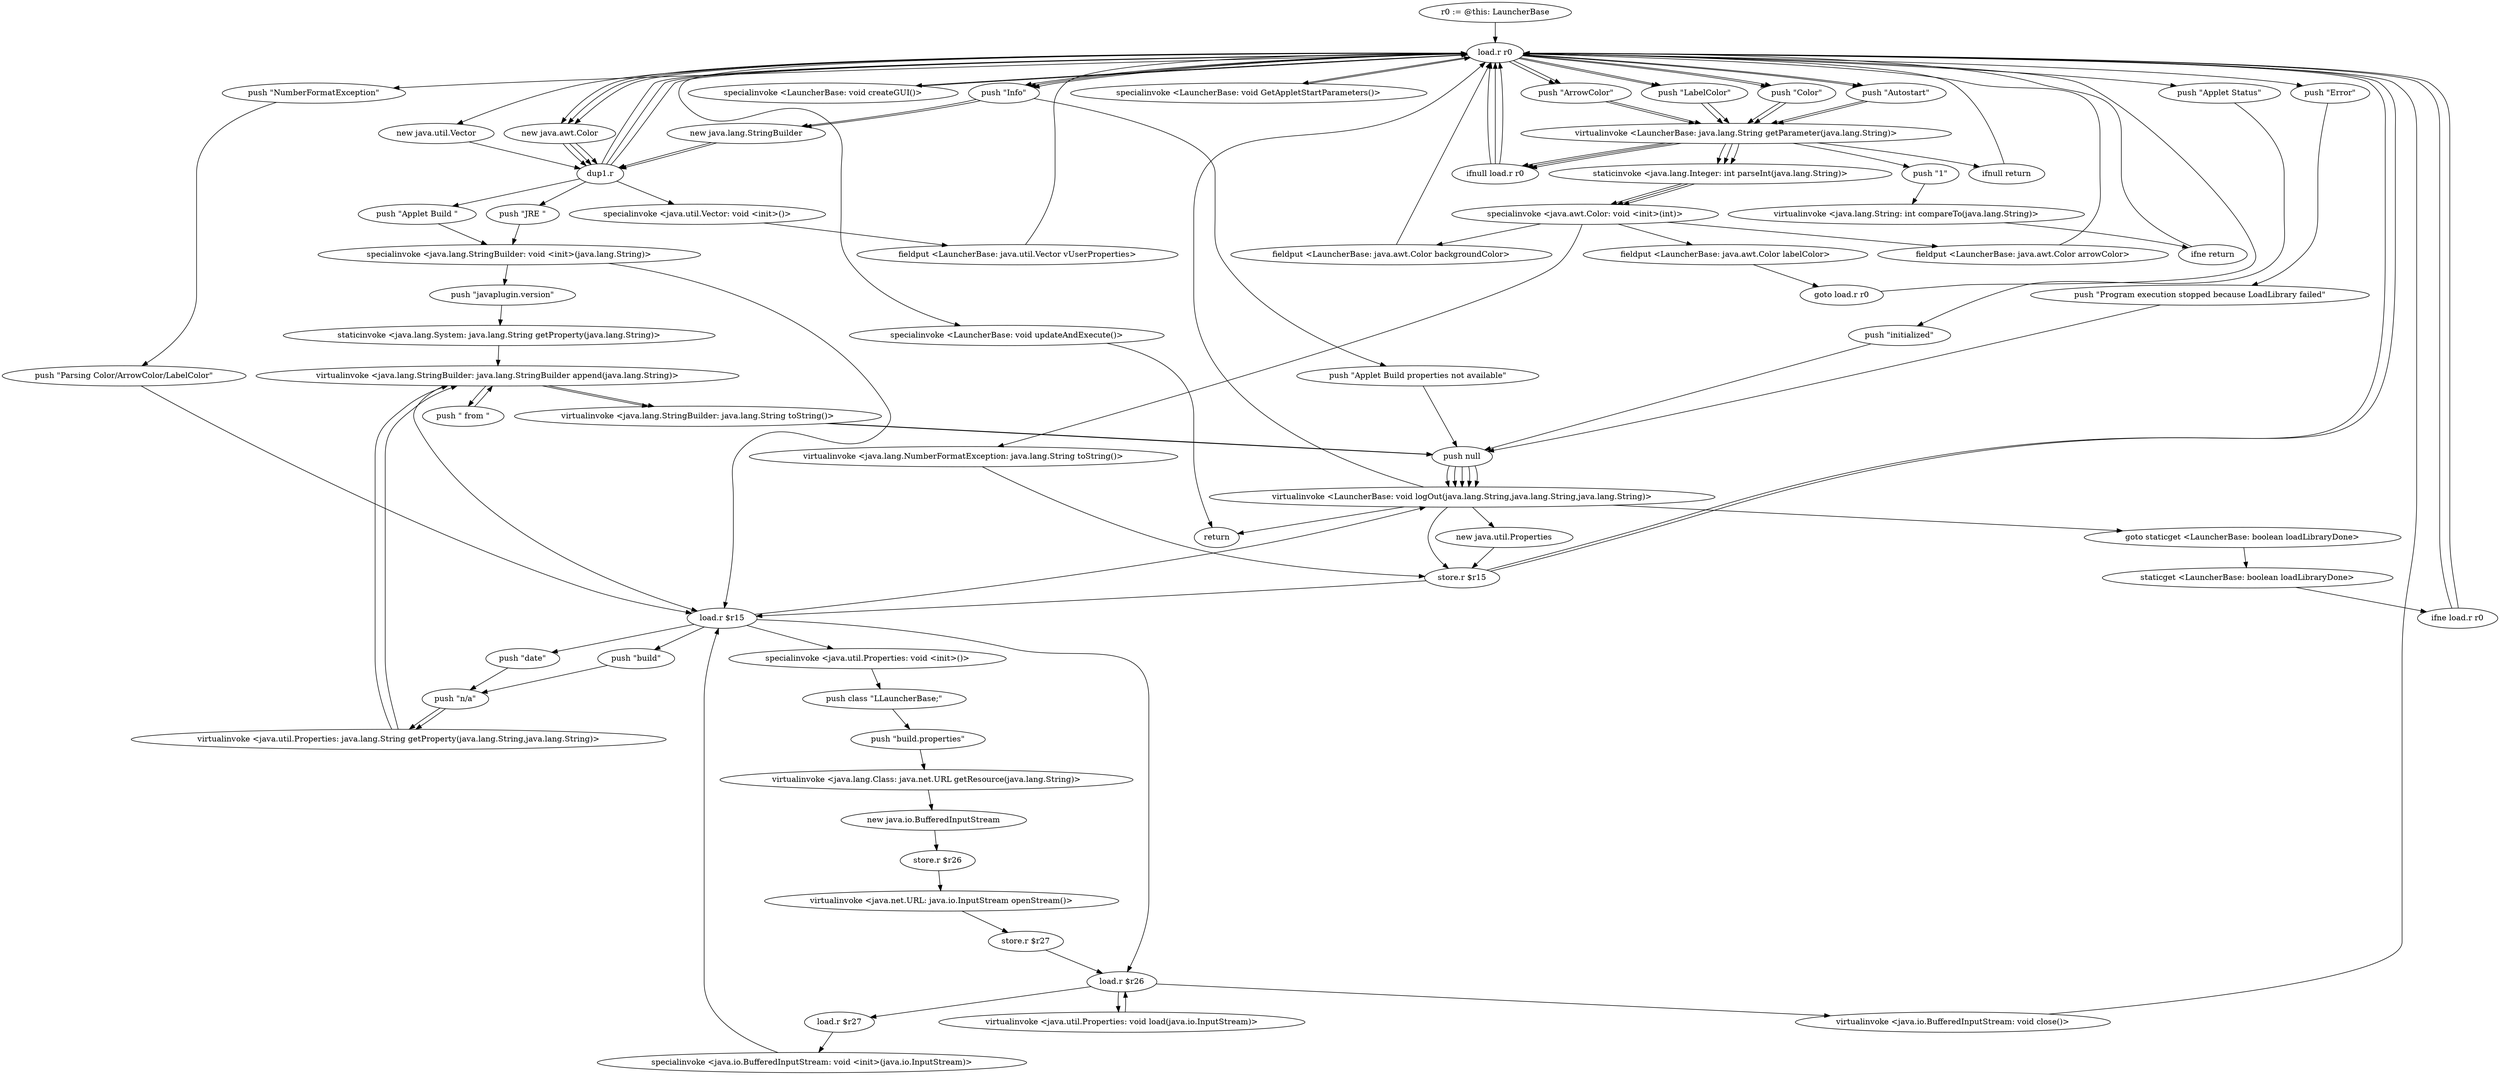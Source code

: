 digraph "" {
    "r0 := @this: LauncherBase"
    "load.r r0"
    "r0 := @this: LauncherBase"->"load.r r0";
    "new java.util.Vector"
    "load.r r0"->"new java.util.Vector";
    "dup1.r"
    "new java.util.Vector"->"dup1.r";
    "specialinvoke <java.util.Vector: void <init>()>"
    "dup1.r"->"specialinvoke <java.util.Vector: void <init>()>";
    "fieldput <LauncherBase: java.util.Vector vUserProperties>"
    "specialinvoke <java.util.Vector: void <init>()>"->"fieldput <LauncherBase: java.util.Vector vUserProperties>";
    "fieldput <LauncherBase: java.util.Vector vUserProperties>"->"load.r r0";
    "push \"Color\""
    "load.r r0"->"push \"Color\"";
    "virtualinvoke <LauncherBase: java.lang.String getParameter(java.lang.String)>"
    "push \"Color\""->"virtualinvoke <LauncherBase: java.lang.String getParameter(java.lang.String)>";
    "ifnull load.r r0"
    "virtualinvoke <LauncherBase: java.lang.String getParameter(java.lang.String)>"->"ifnull load.r r0";
    "ifnull load.r r0"->"load.r r0";
    "new java.awt.Color"
    "load.r r0"->"new java.awt.Color";
    "new java.awt.Color"->"dup1.r";
    "dup1.r"->"load.r r0";
    "load.r r0"->"push \"Color\"";
    "push \"Color\""->"virtualinvoke <LauncherBase: java.lang.String getParameter(java.lang.String)>";
    "staticinvoke <java.lang.Integer: int parseInt(java.lang.String)>"
    "virtualinvoke <LauncherBase: java.lang.String getParameter(java.lang.String)>"->"staticinvoke <java.lang.Integer: int parseInt(java.lang.String)>";
    "specialinvoke <java.awt.Color: void <init>(int)>"
    "staticinvoke <java.lang.Integer: int parseInt(java.lang.String)>"->"specialinvoke <java.awt.Color: void <init>(int)>";
    "fieldput <LauncherBase: java.awt.Color backgroundColor>"
    "specialinvoke <java.awt.Color: void <init>(int)>"->"fieldput <LauncherBase: java.awt.Color backgroundColor>";
    "fieldput <LauncherBase: java.awt.Color backgroundColor>"->"load.r r0";
    "push \"ArrowColor\""
    "load.r r0"->"push \"ArrowColor\"";
    "push \"ArrowColor\""->"virtualinvoke <LauncherBase: java.lang.String getParameter(java.lang.String)>";
    "virtualinvoke <LauncherBase: java.lang.String getParameter(java.lang.String)>"->"ifnull load.r r0";
    "ifnull load.r r0"->"load.r r0";
    "load.r r0"->"new java.awt.Color";
    "new java.awt.Color"->"dup1.r";
    "dup1.r"->"load.r r0";
    "load.r r0"->"push \"ArrowColor\"";
    "push \"ArrowColor\""->"virtualinvoke <LauncherBase: java.lang.String getParameter(java.lang.String)>";
    "virtualinvoke <LauncherBase: java.lang.String getParameter(java.lang.String)>"->"staticinvoke <java.lang.Integer: int parseInt(java.lang.String)>";
    "staticinvoke <java.lang.Integer: int parseInt(java.lang.String)>"->"specialinvoke <java.awt.Color: void <init>(int)>";
    "fieldput <LauncherBase: java.awt.Color arrowColor>"
    "specialinvoke <java.awt.Color: void <init>(int)>"->"fieldput <LauncherBase: java.awt.Color arrowColor>";
    "fieldput <LauncherBase: java.awt.Color arrowColor>"->"load.r r0";
    "push \"LabelColor\""
    "load.r r0"->"push \"LabelColor\"";
    "push \"LabelColor\""->"virtualinvoke <LauncherBase: java.lang.String getParameter(java.lang.String)>";
    "virtualinvoke <LauncherBase: java.lang.String getParameter(java.lang.String)>"->"ifnull load.r r0";
    "ifnull load.r r0"->"load.r r0";
    "load.r r0"->"new java.awt.Color";
    "new java.awt.Color"->"dup1.r";
    "dup1.r"->"load.r r0";
    "load.r r0"->"push \"LabelColor\"";
    "push \"LabelColor\""->"virtualinvoke <LauncherBase: java.lang.String getParameter(java.lang.String)>";
    "virtualinvoke <LauncherBase: java.lang.String getParameter(java.lang.String)>"->"staticinvoke <java.lang.Integer: int parseInt(java.lang.String)>";
    "staticinvoke <java.lang.Integer: int parseInt(java.lang.String)>"->"specialinvoke <java.awt.Color: void <init>(int)>";
    "fieldput <LauncherBase: java.awt.Color labelColor>"
    "specialinvoke <java.awt.Color: void <init>(int)>"->"fieldput <LauncherBase: java.awt.Color labelColor>";
    "goto load.r r0"
    "fieldput <LauncherBase: java.awt.Color labelColor>"->"goto load.r r0";
    "goto load.r r0"->"load.r r0";
    "specialinvoke <LauncherBase: void createGUI()>"
    "load.r r0"->"specialinvoke <LauncherBase: void createGUI()>";
    "specialinvoke <LauncherBase: void createGUI()>"->"load.r r0";
    "push \"Info\""
    "load.r r0"->"push \"Info\"";
    "new java.lang.StringBuilder"
    "push \"Info\""->"new java.lang.StringBuilder";
    "new java.lang.StringBuilder"->"dup1.r";
    "push \"JRE \""
    "dup1.r"->"push \"JRE \"";
    "specialinvoke <java.lang.StringBuilder: void <init>(java.lang.String)>"
    "push \"JRE \""->"specialinvoke <java.lang.StringBuilder: void <init>(java.lang.String)>";
    "push \"javaplugin.version\""
    "specialinvoke <java.lang.StringBuilder: void <init>(java.lang.String)>"->"push \"javaplugin.version\"";
    "staticinvoke <java.lang.System: java.lang.String getProperty(java.lang.String)>"
    "push \"javaplugin.version\""->"staticinvoke <java.lang.System: java.lang.String getProperty(java.lang.String)>";
    "virtualinvoke <java.lang.StringBuilder: java.lang.StringBuilder append(java.lang.String)>"
    "staticinvoke <java.lang.System: java.lang.String getProperty(java.lang.String)>"->"virtualinvoke <java.lang.StringBuilder: java.lang.StringBuilder append(java.lang.String)>";
    "virtualinvoke <java.lang.StringBuilder: java.lang.String toString()>"
    "virtualinvoke <java.lang.StringBuilder: java.lang.StringBuilder append(java.lang.String)>"->"virtualinvoke <java.lang.StringBuilder: java.lang.String toString()>";
    "push null"
    "virtualinvoke <java.lang.StringBuilder: java.lang.String toString()>"->"push null";
    "virtualinvoke <LauncherBase: void logOut(java.lang.String,java.lang.String,java.lang.String)>"
    "push null"->"virtualinvoke <LauncherBase: void logOut(java.lang.String,java.lang.String,java.lang.String)>";
    "new java.util.Properties"
    "virtualinvoke <LauncherBase: void logOut(java.lang.String,java.lang.String,java.lang.String)>"->"new java.util.Properties";
    "store.r $r15"
    "new java.util.Properties"->"store.r $r15";
    "load.r $r15"
    "store.r $r15"->"load.r $r15";
    "specialinvoke <java.util.Properties: void <init>()>"
    "load.r $r15"->"specialinvoke <java.util.Properties: void <init>()>";
    "push class \"LLauncherBase;\""
    "specialinvoke <java.util.Properties: void <init>()>"->"push class \"LLauncherBase;\"";
    "push \"build.properties\""
    "push class \"LLauncherBase;\""->"push \"build.properties\"";
    "virtualinvoke <java.lang.Class: java.net.URL getResource(java.lang.String)>"
    "push \"build.properties\""->"virtualinvoke <java.lang.Class: java.net.URL getResource(java.lang.String)>";
    "new java.io.BufferedInputStream"
    "virtualinvoke <java.lang.Class: java.net.URL getResource(java.lang.String)>"->"new java.io.BufferedInputStream";
    "store.r $r26"
    "new java.io.BufferedInputStream"->"store.r $r26";
    "virtualinvoke <java.net.URL: java.io.InputStream openStream()>"
    "store.r $r26"->"virtualinvoke <java.net.URL: java.io.InputStream openStream()>";
    "store.r $r27"
    "virtualinvoke <java.net.URL: java.io.InputStream openStream()>"->"store.r $r27";
    "load.r $r26"
    "store.r $r27"->"load.r $r26";
    "load.r $r27"
    "load.r $r26"->"load.r $r27";
    "specialinvoke <java.io.BufferedInputStream: void <init>(java.io.InputStream)>"
    "load.r $r27"->"specialinvoke <java.io.BufferedInputStream: void <init>(java.io.InputStream)>";
    "specialinvoke <java.io.BufferedInputStream: void <init>(java.io.InputStream)>"->"load.r $r15";
    "load.r $r15"->"load.r $r26";
    "virtualinvoke <java.util.Properties: void load(java.io.InputStream)>"
    "load.r $r26"->"virtualinvoke <java.util.Properties: void load(java.io.InputStream)>";
    "virtualinvoke <java.util.Properties: void load(java.io.InputStream)>"->"load.r $r26";
    "virtualinvoke <java.io.BufferedInputStream: void close()>"
    "load.r $r26"->"virtualinvoke <java.io.BufferedInputStream: void close()>";
    "virtualinvoke <java.io.BufferedInputStream: void close()>"->"load.r r0";
    "load.r r0"->"push \"Info\"";
    "push \"Info\""->"new java.lang.StringBuilder";
    "new java.lang.StringBuilder"->"dup1.r";
    "push \"Applet Build \""
    "dup1.r"->"push \"Applet Build \"";
    "push \"Applet Build \""->"specialinvoke <java.lang.StringBuilder: void <init>(java.lang.String)>";
    "specialinvoke <java.lang.StringBuilder: void <init>(java.lang.String)>"->"load.r $r15";
    "push \"build\""
    "load.r $r15"->"push \"build\"";
    "push \"n/a\""
    "push \"build\""->"push \"n/a\"";
    "virtualinvoke <java.util.Properties: java.lang.String getProperty(java.lang.String,java.lang.String)>"
    "push \"n/a\""->"virtualinvoke <java.util.Properties: java.lang.String getProperty(java.lang.String,java.lang.String)>";
    "virtualinvoke <java.util.Properties: java.lang.String getProperty(java.lang.String,java.lang.String)>"->"virtualinvoke <java.lang.StringBuilder: java.lang.StringBuilder append(java.lang.String)>";
    "push \" from \""
    "virtualinvoke <java.lang.StringBuilder: java.lang.StringBuilder append(java.lang.String)>"->"push \" from \"";
    "push \" from \""->"virtualinvoke <java.lang.StringBuilder: java.lang.StringBuilder append(java.lang.String)>";
    "virtualinvoke <java.lang.StringBuilder: java.lang.StringBuilder append(java.lang.String)>"->"load.r $r15";
    "push \"date\""
    "load.r $r15"->"push \"date\"";
    "push \"date\""->"push \"n/a\"";
    "push \"n/a\""->"virtualinvoke <java.util.Properties: java.lang.String getProperty(java.lang.String,java.lang.String)>";
    "virtualinvoke <java.util.Properties: java.lang.String getProperty(java.lang.String,java.lang.String)>"->"virtualinvoke <java.lang.StringBuilder: java.lang.StringBuilder append(java.lang.String)>";
    "virtualinvoke <java.lang.StringBuilder: java.lang.StringBuilder append(java.lang.String)>"->"virtualinvoke <java.lang.StringBuilder: java.lang.String toString()>";
    "virtualinvoke <java.lang.StringBuilder: java.lang.String toString()>"->"push null";
    "push null"->"virtualinvoke <LauncherBase: void logOut(java.lang.String,java.lang.String,java.lang.String)>";
    "goto staticget <LauncherBase: boolean loadLibraryDone>"
    "virtualinvoke <LauncherBase: void logOut(java.lang.String,java.lang.String,java.lang.String)>"->"goto staticget <LauncherBase: boolean loadLibraryDone>";
    "staticget <LauncherBase: boolean loadLibraryDone>"
    "goto staticget <LauncherBase: boolean loadLibraryDone>"->"staticget <LauncherBase: boolean loadLibraryDone>";
    "ifne load.r r0"
    "staticget <LauncherBase: boolean loadLibraryDone>"->"ifne load.r r0";
    "ifne load.r r0"->"load.r r0";
    "push \"Error\""
    "load.r r0"->"push \"Error\"";
    "push \"Program execution stopped because LoadLibrary failed\""
    "push \"Error\""->"push \"Program execution stopped because LoadLibrary failed\"";
    "push \"Program execution stopped because LoadLibrary failed\""->"push null";
    "push null"->"virtualinvoke <LauncherBase: void logOut(java.lang.String,java.lang.String,java.lang.String)>";
    "return"
    "virtualinvoke <LauncherBase: void logOut(java.lang.String,java.lang.String,java.lang.String)>"->"return";
    "ifne load.r r0"->"load.r r0";
    "specialinvoke <LauncherBase: void GetAppletStartParameters()>"
    "load.r r0"->"specialinvoke <LauncherBase: void GetAppletStartParameters()>";
    "specialinvoke <LauncherBase: void GetAppletStartParameters()>"->"load.r r0";
    "push \"Applet Status\""
    "load.r r0"->"push \"Applet Status\"";
    "push \"initialized\""
    "push \"Applet Status\""->"push \"initialized\"";
    "push \"initialized\""->"push null";
    "push null"->"virtualinvoke <LauncherBase: void logOut(java.lang.String,java.lang.String,java.lang.String)>";
    "virtualinvoke <LauncherBase: void logOut(java.lang.String,java.lang.String,java.lang.String)>"->"load.r r0";
    "push \"Autostart\""
    "load.r r0"->"push \"Autostart\"";
    "push \"Autostart\""->"virtualinvoke <LauncherBase: java.lang.String getParameter(java.lang.String)>";
    "ifnull return"
    "virtualinvoke <LauncherBase: java.lang.String getParameter(java.lang.String)>"->"ifnull return";
    "ifnull return"->"load.r r0";
    "load.r r0"->"push \"Autostart\"";
    "push \"Autostart\""->"virtualinvoke <LauncherBase: java.lang.String getParameter(java.lang.String)>";
    "push \"1\""
    "virtualinvoke <LauncherBase: java.lang.String getParameter(java.lang.String)>"->"push \"1\"";
    "virtualinvoke <java.lang.String: int compareTo(java.lang.String)>"
    "push \"1\""->"virtualinvoke <java.lang.String: int compareTo(java.lang.String)>";
    "ifne return"
    "virtualinvoke <java.lang.String: int compareTo(java.lang.String)>"->"ifne return";
    "ifne return"->"load.r r0";
    "specialinvoke <LauncherBase: void updateAndExecute()>"
    "load.r r0"->"specialinvoke <LauncherBase: void updateAndExecute()>";
    "specialinvoke <LauncherBase: void updateAndExecute()>"->"return";
    "virtualinvoke <LauncherBase: void logOut(java.lang.String,java.lang.String,java.lang.String)>"->"store.r $r15";
    "store.r $r15"->"load.r r0";
    "load.r r0"->"push \"Info\"";
    "push \"Applet Build properties not available\""
    "push \"Info\""->"push \"Applet Build properties not available\"";
    "push \"Applet Build properties not available\""->"push null";
    "push null"->"virtualinvoke <LauncherBase: void logOut(java.lang.String,java.lang.String,java.lang.String)>";
    "virtualinvoke <java.lang.NumberFormatException: java.lang.String toString()>"
    "specialinvoke <java.awt.Color: void <init>(int)>"->"virtualinvoke <java.lang.NumberFormatException: java.lang.String toString()>";
    "virtualinvoke <java.lang.NumberFormatException: java.lang.String toString()>"->"store.r $r15";
    "store.r $r15"->"load.r r0";
    "push \"NumberFormatException\""
    "load.r r0"->"push \"NumberFormatException\"";
    "push \"Parsing Color/ArrowColor/LabelColor\""
    "push \"NumberFormatException\""->"push \"Parsing Color/ArrowColor/LabelColor\"";
    "push \"Parsing Color/ArrowColor/LabelColor\""->"load.r $r15";
    "load.r $r15"->"virtualinvoke <LauncherBase: void logOut(java.lang.String,java.lang.String,java.lang.String)>";
}
